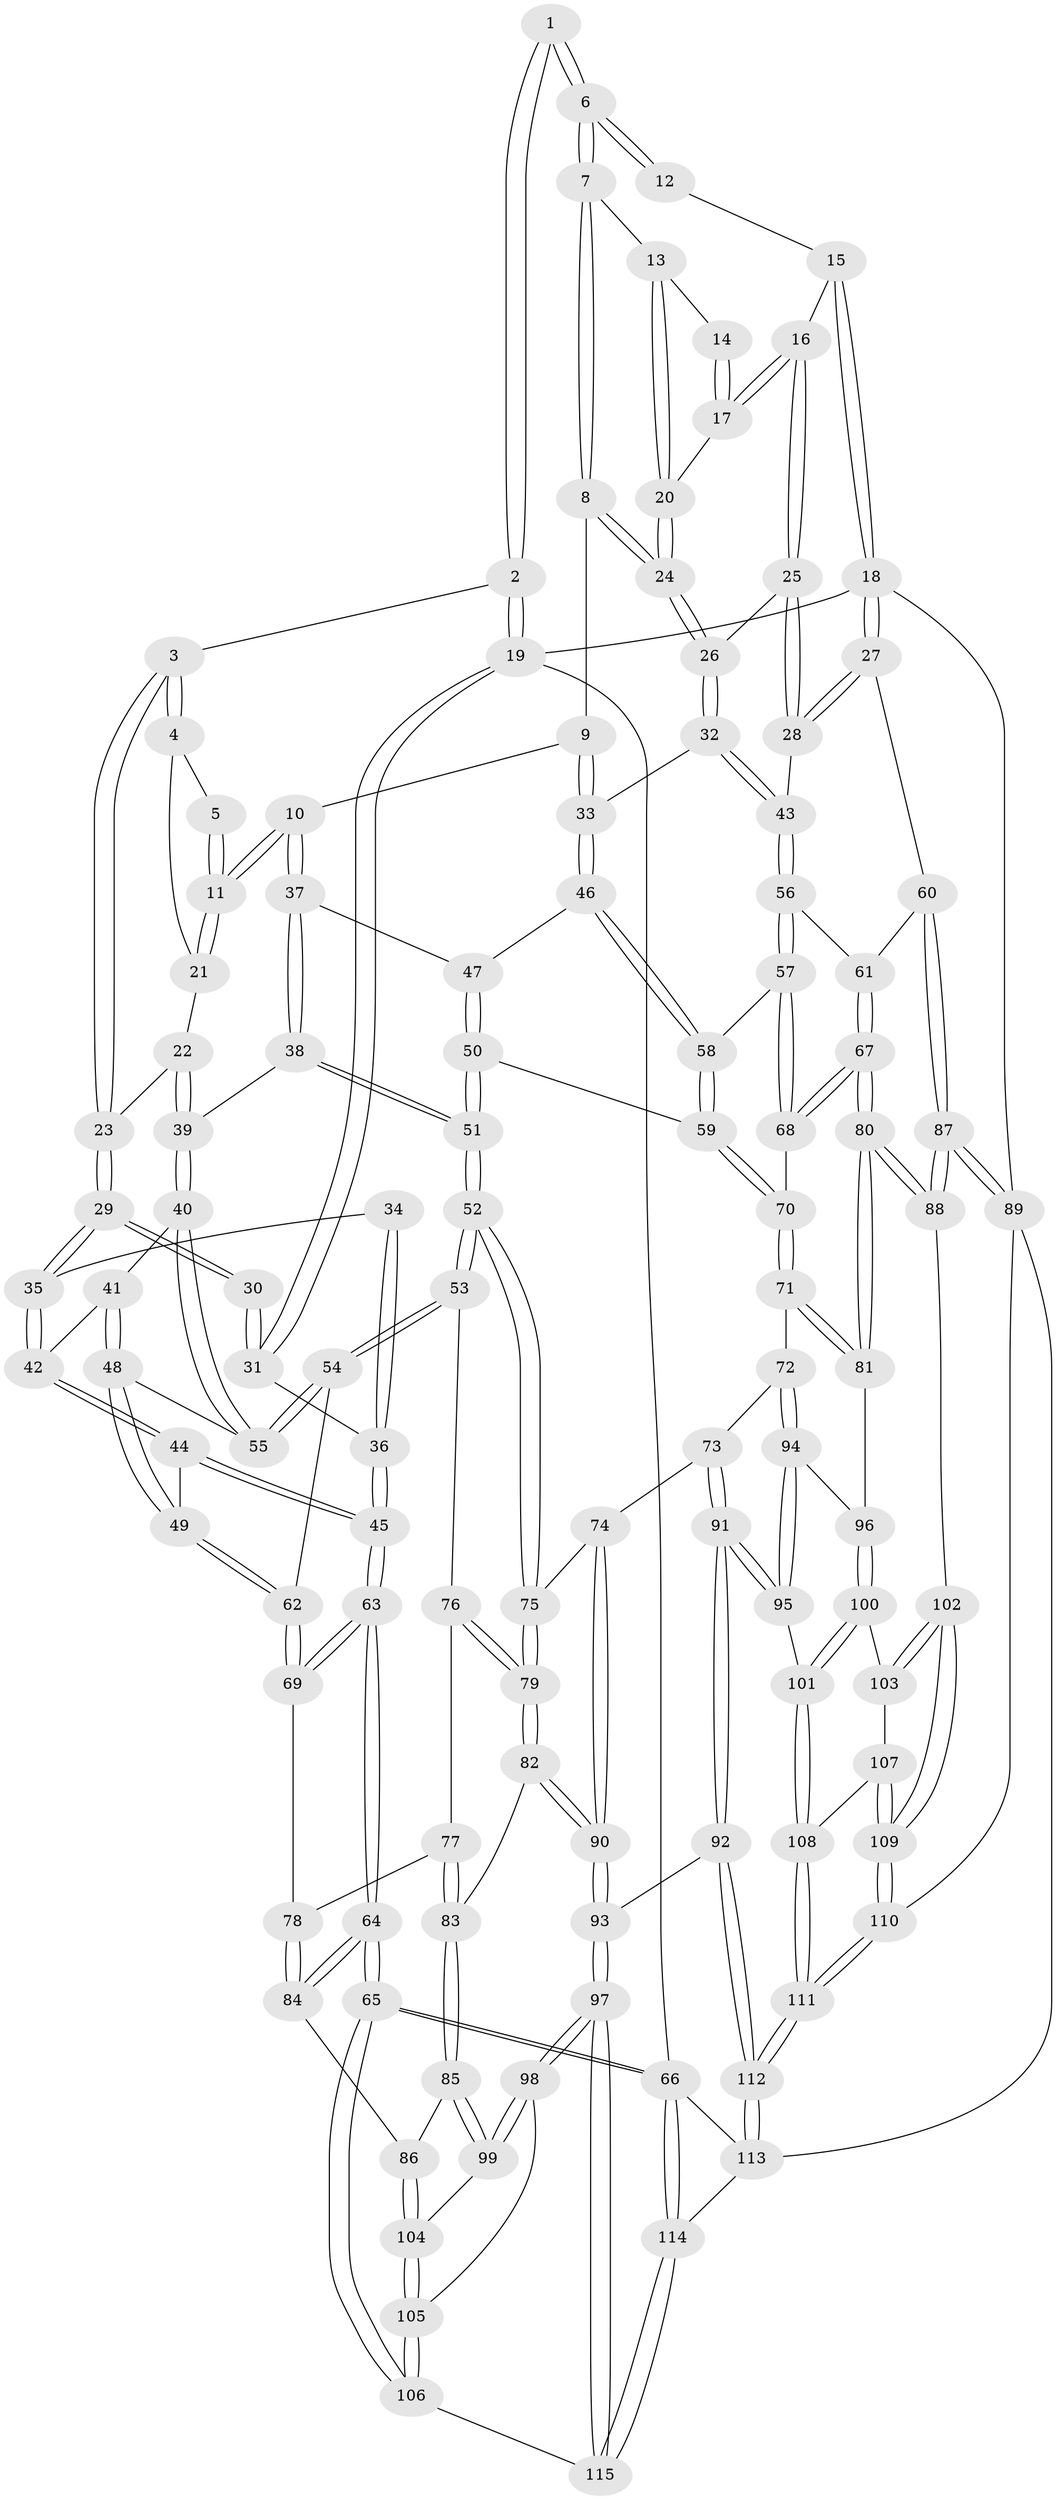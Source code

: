 // coarse degree distribution, {4: 0.49295774647887325, 5: 0.2676056338028169, 2: 0.014084507042253521, 6: 0.1267605633802817, 3: 0.08450704225352113, 7: 0.014084507042253521}
// Generated by graph-tools (version 1.1) at 2025/24/03/03/25 07:24:37]
// undirected, 115 vertices, 284 edges
graph export_dot {
graph [start="1"]
  node [color=gray90,style=filled];
  1 [pos="+0.3239873177723285+0"];
  2 [pos="+0+0"];
  3 [pos="+0.17564590971999225+0.049914406873008056"];
  4 [pos="+0.31003298152644104+0.014868048358690591"];
  5 [pos="+0.32334222653426486+0"];
  6 [pos="+0.5846725006415296+0"];
  7 [pos="+0.5888867045461746+0"];
  8 [pos="+0.5866082378078931+0"];
  9 [pos="+0.5805413746862457+0"];
  10 [pos="+0.44055214072207505+0.14114643382678455"];
  11 [pos="+0.4196161141208324+0.1223843956591551"];
  12 [pos="+0.8986679457783155+0"];
  13 [pos="+0.7946311113276596+0.02999924373528326"];
  14 [pos="+0.8374385409510183+0.012307998188499177"];
  15 [pos="+1+0"];
  16 [pos="+0.918560906443483+0.06535711745129252"];
  17 [pos="+0.8550389343330063+0.040229059085717465"];
  18 [pos="+1+0"];
  19 [pos="+0+0"];
  20 [pos="+0.8008890269981414+0.08693762677140428"];
  21 [pos="+0.310655454295767+0.05171883568113952"];
  22 [pos="+0.2151543622516062+0.1187003949724018"];
  23 [pos="+0.1934144015184393+0.11698299735315972"];
  24 [pos="+0.7960953607659254+0.10216125712328795"];
  25 [pos="+0.931461141927369+0.136026265226544"];
  26 [pos="+0.8004702663557145+0.15512680550368976"];
  27 [pos="+1+0.2662367663844878"];
  28 [pos="+1+0.23941756739293793"];
  29 [pos="+0.1752531817225427+0.140943317286517"];
  30 [pos="+0+0.087472694127761"];
  31 [pos="+0+0"];
  32 [pos="+0.7194039640077484+0.2300109554541399"];
  33 [pos="+0.7090850537723952+0.23196435726482129"];
  34 [pos="+0.09303005981858578+0.16291551419110378"];
  35 [pos="+0.1654489976722259+0.16733898504842248"];
  36 [pos="+0+0.17850926133863593"];
  37 [pos="+0.4280416281717585+0.19867102225900476"];
  38 [pos="+0.4160947258872902+0.20665420364958767"];
  39 [pos="+0.4002988954276378+0.2129383627788741"];
  40 [pos="+0.3712978977196072+0.244298145158446"];
  41 [pos="+0.20962654501543368+0.26454673316175165"];
  42 [pos="+0.16118163456884926+0.19641064207033623"];
  43 [pos="+0.8610178259340832+0.3067837385639704"];
  44 [pos="+0.02650602087591077+0.29044339299579347"];
  45 [pos="+0+0.25175135642218704"];
  46 [pos="+0.6759302923540349+0.2669481539592247"];
  47 [pos="+0.46868372413399884+0.21979016818180766"];
  48 [pos="+0.19498729447282853+0.36387745413259936"];
  49 [pos="+0.16212746992902047+0.41659748765226895"];
  50 [pos="+0.543010497740363+0.44142368420615624"];
  51 [pos="+0.4714944050102715+0.4727224920902744"];
  52 [pos="+0.4564986328498602+0.4844268765990229"];
  53 [pos="+0.4259431304870809+0.4819044916501211"];
  54 [pos="+0.3539727573669523+0.391542166963309"];
  55 [pos="+0.3437942277988465+0.3244367760728315"];
  56 [pos="+0.8505151395652449+0.40348550950068124"];
  57 [pos="+0.8004720618920643+0.4578454067636237"];
  58 [pos="+0.6738861073513228+0.2816448424662728"];
  59 [pos="+0.5896484922730004+0.4350063303769625"];
  60 [pos="+1+0.3744169978961571"];
  61 [pos="+0.9869281998596003+0.4322923559770775"];
  62 [pos="+0.16642758043293232+0.45434831847386814"];
  63 [pos="+0+0.5343405629434809"];
  64 [pos="+0+0.7102118564950907"];
  65 [pos="+0+1"];
  66 [pos="+0+1"];
  67 [pos="+0.8577227441820979+0.5538799725818687"];
  68 [pos="+0.7971674580697921+0.4746365402360808"];
  69 [pos="+0.16592212304401338+0.45805941124349125"];
  70 [pos="+0.6645147207470237+0.5134105483363393"];
  71 [pos="+0.6641628505139866+0.5187161192427997"];
  72 [pos="+0.6355746190164128+0.6285601735861406"];
  73 [pos="+0.5151070080045901+0.6220239207321803"];
  74 [pos="+0.49202256545611545+0.6110041016172306"];
  75 [pos="+0.4902781399241422+0.6087090107106387"];
  76 [pos="+0.348407220816282+0.5247289318672633"];
  77 [pos="+0.19907739867444516+0.5152747186249533"];
  78 [pos="+0.19217029571799152+0.5137335224901648"];
  79 [pos="+0.34499436451820653+0.6565064684340303"];
  80 [pos="+0.879566542835557+0.6468516327195207"];
  81 [pos="+0.8247977577362279+0.6502572389407396"];
  82 [pos="+0.3370459238644283+0.6700169656014235"];
  83 [pos="+0.332666457184112+0.672025900241644"];
  84 [pos="+0.14984406206695358+0.6399650363188244"];
  85 [pos="+0.3162859022006935+0.6854077188825703"];
  86 [pos="+0.18149971415918695+0.6843069052555739"];
  87 [pos="+1+0.669870171796461"];
  88 [pos="+0.9193243375322657+0.6813540264630571"];
  89 [pos="+1+0.8612154326742892"];
  90 [pos="+0.4345802414359255+0.7385497772428207"];
  91 [pos="+0.5452285080188193+0.7883676732953308"];
  92 [pos="+0.4653018282969524+0.8411055872100511"];
  93 [pos="+0.4651669245196279+0.8410869833003864"];
  94 [pos="+0.6474520128253299+0.6489865744022152"];
  95 [pos="+0.5914622736679939+0.7774377434496084"];
  96 [pos="+0.7174775459085959+0.6762177326834296"];
  97 [pos="+0.33241050053242943+0.8948058191087301"];
  98 [pos="+0.33226094098541764+0.8946590188674068"];
  99 [pos="+0.3134008997844408+0.8548065995316181"];
  100 [pos="+0.7181098854874927+0.7159864504807253"];
  101 [pos="+0.6427743577273807+0.8071454348810384"];
  102 [pos="+0.8867740579658229+0.7487298464150617"];
  103 [pos="+0.7343304953302792+0.7587626560828141"];
  104 [pos="+0.18228644263000016+0.742683529645677"];
  105 [pos="+0.08389491164495114+0.864583727940249"];
  106 [pos="+0+0.9550245039828451"];
  107 [pos="+0.7319853755486807+0.7832175536102004"];
  108 [pos="+0.6679500181016227+0.8320806944049861"];
  109 [pos="+0.8525195401251658+0.8505887674317428"];
  110 [pos="+0.8451633809028009+0.9281981585318195"];
  111 [pos="+0.7485618118548821+1"];
  112 [pos="+0.7213187787837049+1"];
  113 [pos="+0.7211604208513699+1"];
  114 [pos="+0.3205259439680089+1"];
  115 [pos="+0.32176081229345577+0.9536031450596958"];
  1 -- 2;
  1 -- 2;
  1 -- 6;
  1 -- 6;
  2 -- 3;
  2 -- 19;
  2 -- 19;
  3 -- 4;
  3 -- 4;
  3 -- 23;
  3 -- 23;
  4 -- 5;
  4 -- 21;
  5 -- 11;
  5 -- 11;
  6 -- 7;
  6 -- 7;
  6 -- 12;
  6 -- 12;
  7 -- 8;
  7 -- 8;
  7 -- 13;
  8 -- 9;
  8 -- 24;
  8 -- 24;
  9 -- 10;
  9 -- 33;
  9 -- 33;
  10 -- 11;
  10 -- 11;
  10 -- 37;
  10 -- 37;
  11 -- 21;
  11 -- 21;
  12 -- 15;
  13 -- 14;
  13 -- 20;
  13 -- 20;
  14 -- 17;
  14 -- 17;
  15 -- 16;
  15 -- 18;
  15 -- 18;
  16 -- 17;
  16 -- 17;
  16 -- 25;
  16 -- 25;
  17 -- 20;
  18 -- 19;
  18 -- 27;
  18 -- 27;
  18 -- 89;
  19 -- 31;
  19 -- 31;
  19 -- 66;
  20 -- 24;
  20 -- 24;
  21 -- 22;
  22 -- 23;
  22 -- 39;
  22 -- 39;
  23 -- 29;
  23 -- 29;
  24 -- 26;
  24 -- 26;
  25 -- 26;
  25 -- 28;
  25 -- 28;
  26 -- 32;
  26 -- 32;
  27 -- 28;
  27 -- 28;
  27 -- 60;
  28 -- 43;
  29 -- 30;
  29 -- 30;
  29 -- 35;
  29 -- 35;
  30 -- 31;
  30 -- 31;
  31 -- 36;
  32 -- 33;
  32 -- 43;
  32 -- 43;
  33 -- 46;
  33 -- 46;
  34 -- 35;
  34 -- 36;
  34 -- 36;
  35 -- 42;
  35 -- 42;
  36 -- 45;
  36 -- 45;
  37 -- 38;
  37 -- 38;
  37 -- 47;
  38 -- 39;
  38 -- 51;
  38 -- 51;
  39 -- 40;
  39 -- 40;
  40 -- 41;
  40 -- 55;
  40 -- 55;
  41 -- 42;
  41 -- 48;
  41 -- 48;
  42 -- 44;
  42 -- 44;
  43 -- 56;
  43 -- 56;
  44 -- 45;
  44 -- 45;
  44 -- 49;
  45 -- 63;
  45 -- 63;
  46 -- 47;
  46 -- 58;
  46 -- 58;
  47 -- 50;
  47 -- 50;
  48 -- 49;
  48 -- 49;
  48 -- 55;
  49 -- 62;
  49 -- 62;
  50 -- 51;
  50 -- 51;
  50 -- 59;
  51 -- 52;
  51 -- 52;
  52 -- 53;
  52 -- 53;
  52 -- 75;
  52 -- 75;
  53 -- 54;
  53 -- 54;
  53 -- 76;
  54 -- 55;
  54 -- 55;
  54 -- 62;
  56 -- 57;
  56 -- 57;
  56 -- 61;
  57 -- 58;
  57 -- 68;
  57 -- 68;
  58 -- 59;
  58 -- 59;
  59 -- 70;
  59 -- 70;
  60 -- 61;
  60 -- 87;
  60 -- 87;
  61 -- 67;
  61 -- 67;
  62 -- 69;
  62 -- 69;
  63 -- 64;
  63 -- 64;
  63 -- 69;
  63 -- 69;
  64 -- 65;
  64 -- 65;
  64 -- 84;
  64 -- 84;
  65 -- 66;
  65 -- 66;
  65 -- 106;
  65 -- 106;
  66 -- 114;
  66 -- 114;
  66 -- 113;
  67 -- 68;
  67 -- 68;
  67 -- 80;
  67 -- 80;
  68 -- 70;
  69 -- 78;
  70 -- 71;
  70 -- 71;
  71 -- 72;
  71 -- 81;
  71 -- 81;
  72 -- 73;
  72 -- 94;
  72 -- 94;
  73 -- 74;
  73 -- 91;
  73 -- 91;
  74 -- 75;
  74 -- 90;
  74 -- 90;
  75 -- 79;
  75 -- 79;
  76 -- 77;
  76 -- 79;
  76 -- 79;
  77 -- 78;
  77 -- 83;
  77 -- 83;
  78 -- 84;
  78 -- 84;
  79 -- 82;
  79 -- 82;
  80 -- 81;
  80 -- 81;
  80 -- 88;
  80 -- 88;
  81 -- 96;
  82 -- 83;
  82 -- 90;
  82 -- 90;
  83 -- 85;
  83 -- 85;
  84 -- 86;
  85 -- 86;
  85 -- 99;
  85 -- 99;
  86 -- 104;
  86 -- 104;
  87 -- 88;
  87 -- 88;
  87 -- 89;
  87 -- 89;
  88 -- 102;
  89 -- 110;
  89 -- 113;
  90 -- 93;
  90 -- 93;
  91 -- 92;
  91 -- 92;
  91 -- 95;
  91 -- 95;
  92 -- 93;
  92 -- 112;
  92 -- 112;
  93 -- 97;
  93 -- 97;
  94 -- 95;
  94 -- 95;
  94 -- 96;
  95 -- 101;
  96 -- 100;
  96 -- 100;
  97 -- 98;
  97 -- 98;
  97 -- 115;
  97 -- 115;
  98 -- 99;
  98 -- 99;
  98 -- 105;
  99 -- 104;
  100 -- 101;
  100 -- 101;
  100 -- 103;
  101 -- 108;
  101 -- 108;
  102 -- 103;
  102 -- 103;
  102 -- 109;
  102 -- 109;
  103 -- 107;
  104 -- 105;
  104 -- 105;
  105 -- 106;
  105 -- 106;
  106 -- 115;
  107 -- 108;
  107 -- 109;
  107 -- 109;
  108 -- 111;
  108 -- 111;
  109 -- 110;
  109 -- 110;
  110 -- 111;
  110 -- 111;
  111 -- 112;
  111 -- 112;
  112 -- 113;
  112 -- 113;
  113 -- 114;
  114 -- 115;
  114 -- 115;
}
